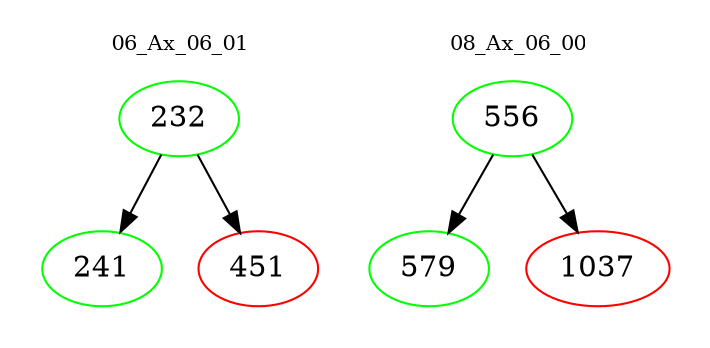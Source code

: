 digraph{
subgraph cluster_0 {
color = white
label = "06_Ax_06_01";
fontsize=10;
T0_232 [label="232", color="green"]
T0_232 -> T0_241 [color="black"]
T0_241 [label="241", color="green"]
T0_232 -> T0_451 [color="black"]
T0_451 [label="451", color="red"]
}
subgraph cluster_1 {
color = white
label = "08_Ax_06_00";
fontsize=10;
T1_556 [label="556", color="green"]
T1_556 -> T1_579 [color="black"]
T1_579 [label="579", color="green"]
T1_556 -> T1_1037 [color="black"]
T1_1037 [label="1037", color="red"]
}
}
